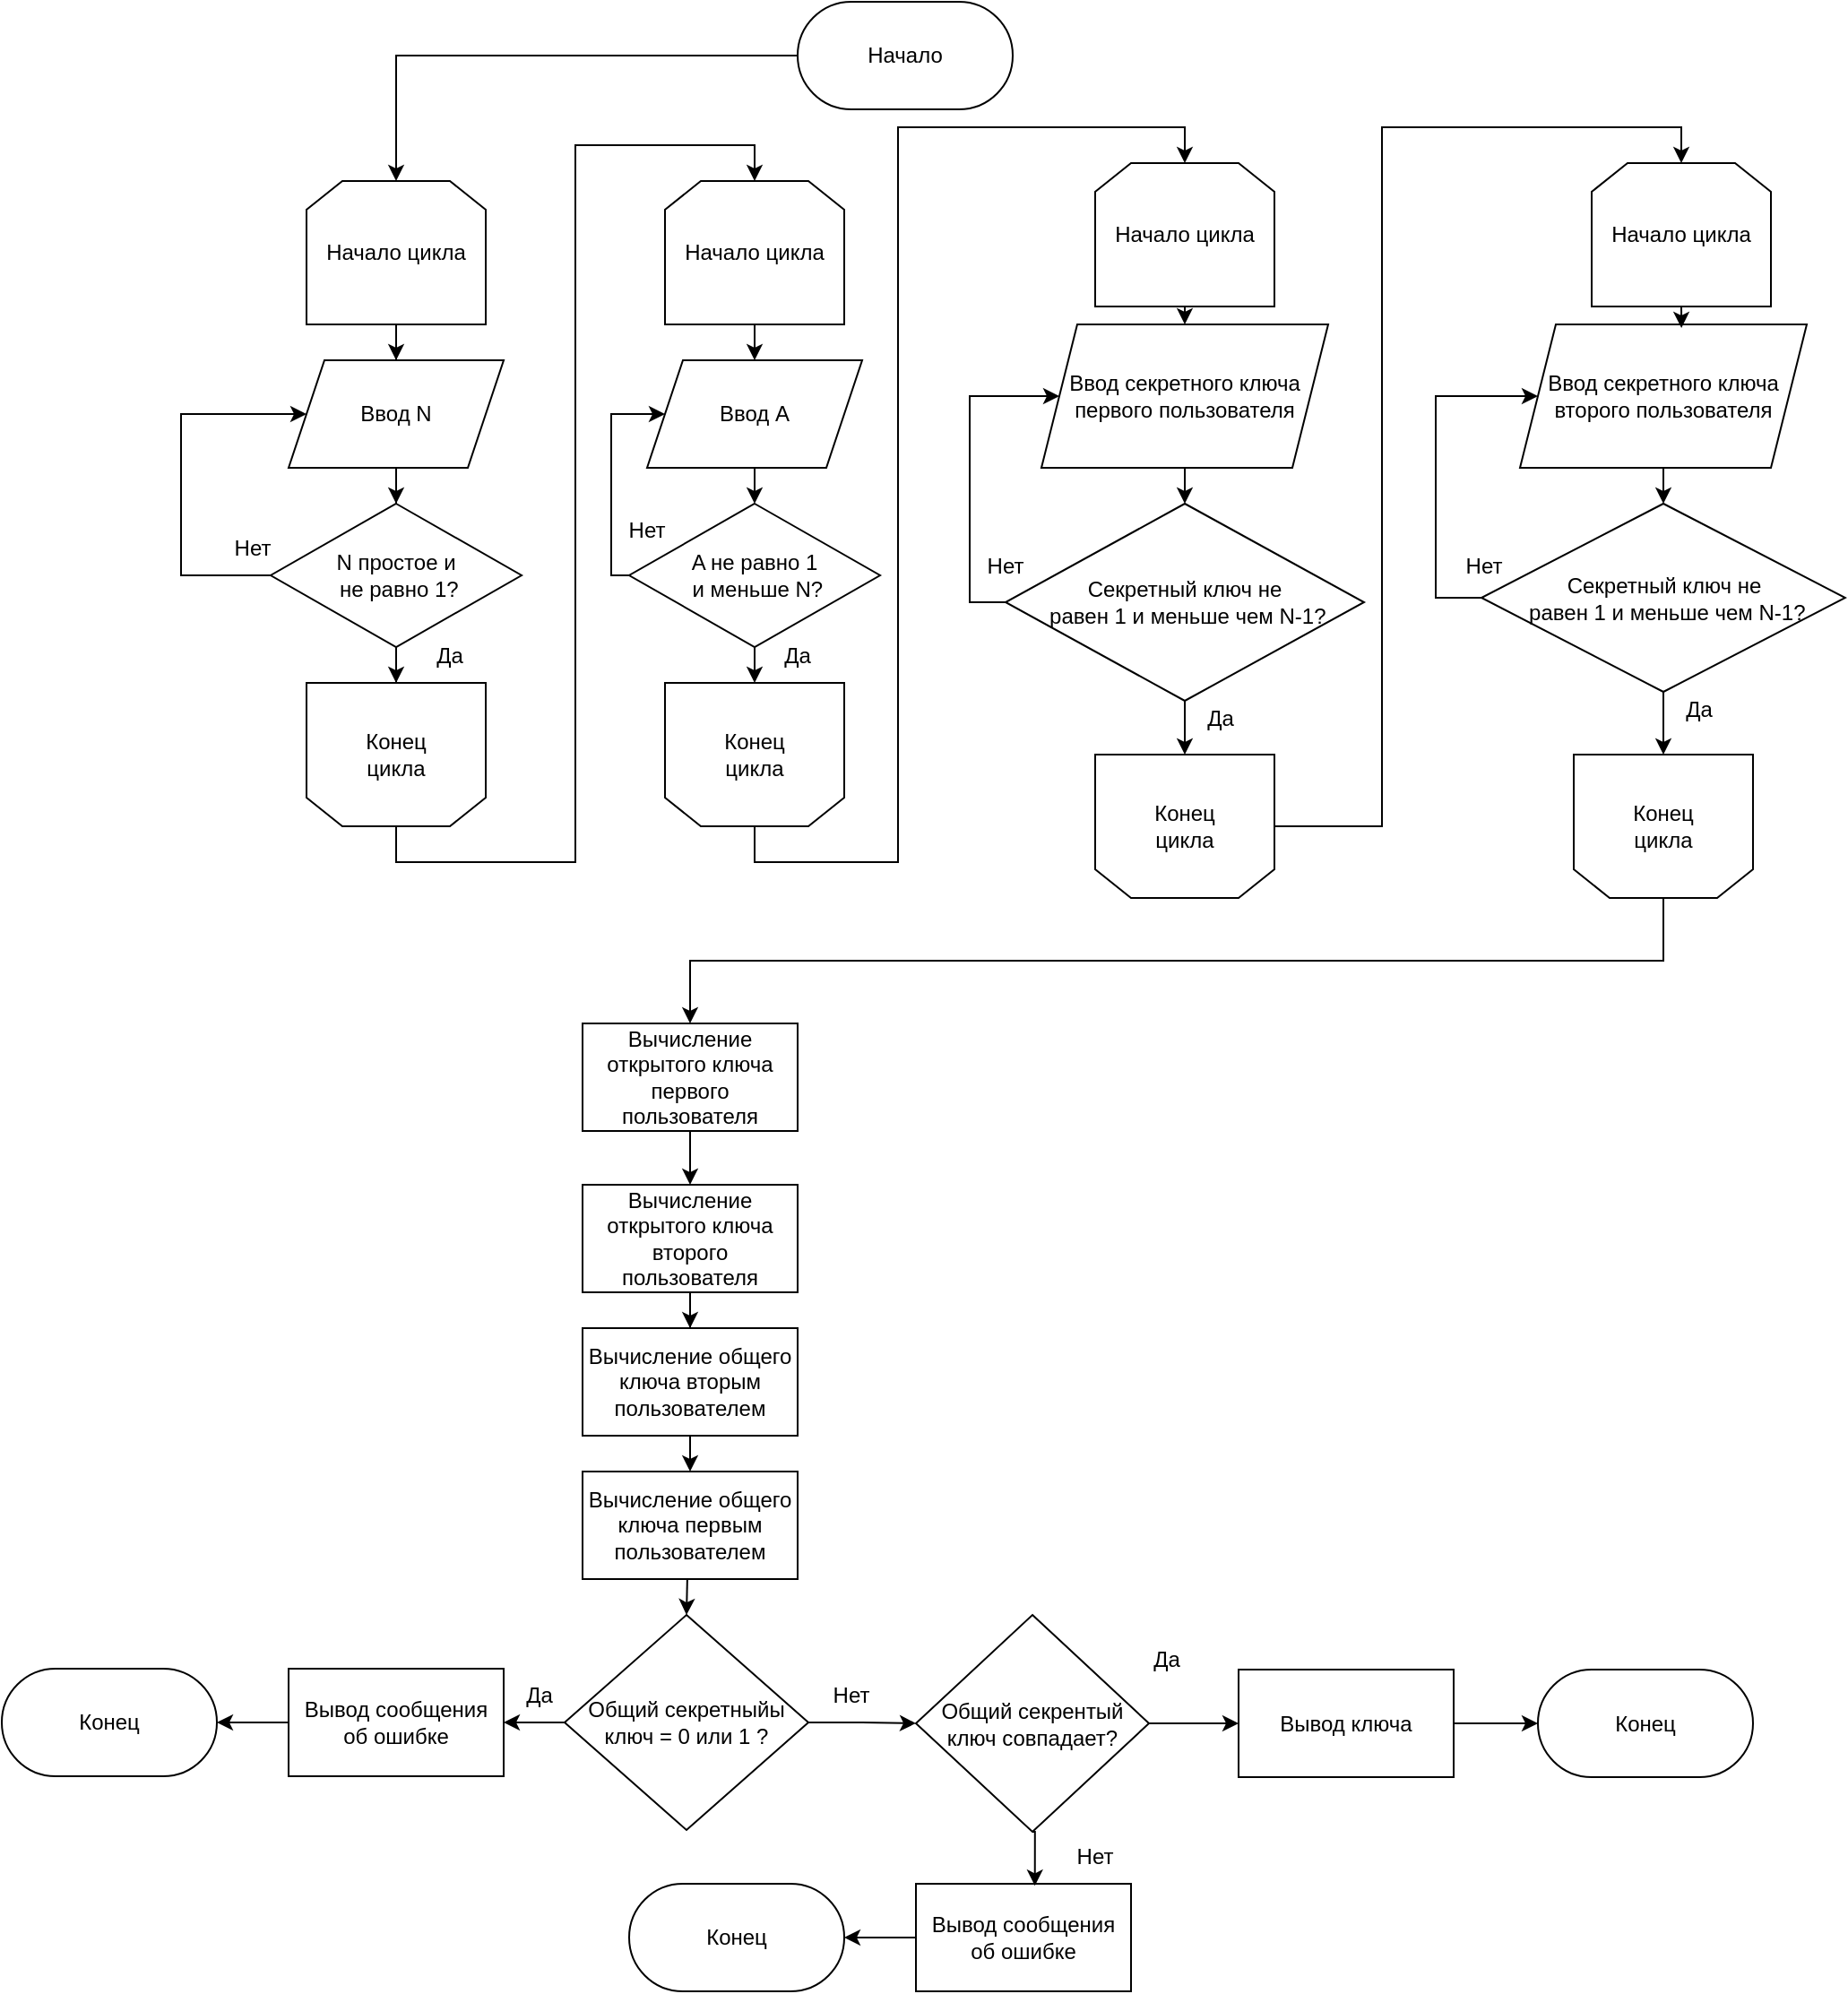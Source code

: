<mxfile version="24.4.0" type="device">
  <diagram name="Страница — 1" id="7cS_ZGU9RUxGeXQoG3cx">
    <mxGraphModel dx="3218" dy="1111" grid="1" gridSize="10" guides="1" tooltips="1" connect="1" arrows="1" fold="1" page="1" pageScale="1" pageWidth="827" pageHeight="1169" math="0" shadow="0">
      <root>
        <mxCell id="0" />
        <mxCell id="1" parent="0" />
        <mxCell id="BfiDkCIPKKRykMJfTdXN-30" style="edgeStyle=orthogonalEdgeStyle;rounded=0;orthogonalLoop=1;jettySize=auto;html=1;entryX=0.5;entryY=0;entryDx=0;entryDy=0;" edge="1" parent="1" source="BfiDkCIPKKRykMJfTdXN-1" target="BfiDkCIPKKRykMJfTdXN-2">
          <mxGeometry relative="1" as="geometry" />
        </mxCell>
        <mxCell id="BfiDkCIPKKRykMJfTdXN-1" value="Начало" style="rounded=1;whiteSpace=wrap;html=1;arcSize=50;" vertex="1" parent="1">
          <mxGeometry x="414" y="10" width="120" height="60" as="geometry" />
        </mxCell>
        <mxCell id="BfiDkCIPKKRykMJfTdXN-31" style="edgeStyle=orthogonalEdgeStyle;rounded=0;orthogonalLoop=1;jettySize=auto;html=1;" edge="1" parent="1" source="BfiDkCIPKKRykMJfTdXN-2" target="BfiDkCIPKKRykMJfTdXN-3">
          <mxGeometry relative="1" as="geometry" />
        </mxCell>
        <mxCell id="BfiDkCIPKKRykMJfTdXN-2" value="Начало цикла" style="shape=loopLimit;whiteSpace=wrap;html=1;" vertex="1" parent="1">
          <mxGeometry x="140" y="110" width="100" height="80" as="geometry" />
        </mxCell>
        <mxCell id="BfiDkCIPKKRykMJfTdXN-32" style="edgeStyle=orthogonalEdgeStyle;rounded=0;orthogonalLoop=1;jettySize=auto;html=1;exitX=0.5;exitY=1;exitDx=0;exitDy=0;" edge="1" parent="1" source="BfiDkCIPKKRykMJfTdXN-3" target="BfiDkCIPKKRykMJfTdXN-5">
          <mxGeometry relative="1" as="geometry" />
        </mxCell>
        <mxCell id="BfiDkCIPKKRykMJfTdXN-3" value="Ввод N" style="shape=parallelogram;perimeter=parallelogramPerimeter;whiteSpace=wrap;html=1;fixedSize=1;" vertex="1" parent="1">
          <mxGeometry x="130" y="210" width="120" height="60" as="geometry" />
        </mxCell>
        <mxCell id="BfiDkCIPKKRykMJfTdXN-33" style="edgeStyle=orthogonalEdgeStyle;rounded=0;orthogonalLoop=1;jettySize=auto;html=1;" edge="1" parent="1" source="BfiDkCIPKKRykMJfTdXN-5" target="BfiDkCIPKKRykMJfTdXN-6">
          <mxGeometry relative="1" as="geometry" />
        </mxCell>
        <mxCell id="BfiDkCIPKKRykMJfTdXN-34" style="edgeStyle=orthogonalEdgeStyle;rounded=0;orthogonalLoop=1;jettySize=auto;html=1;entryX=0;entryY=0.5;entryDx=0;entryDy=0;" edge="1" parent="1" source="BfiDkCIPKKRykMJfTdXN-5" target="BfiDkCIPKKRykMJfTdXN-3">
          <mxGeometry relative="1" as="geometry">
            <Array as="points">
              <mxPoint x="70" y="330" />
              <mxPoint x="70" y="240" />
            </Array>
          </mxGeometry>
        </mxCell>
        <mxCell id="BfiDkCIPKKRykMJfTdXN-5" value="N простое и&lt;div&gt;&amp;nbsp;не равно 1?&lt;/div&gt;" style="rhombus;whiteSpace=wrap;html=1;" vertex="1" parent="1">
          <mxGeometry x="120" y="290" width="140" height="80" as="geometry" />
        </mxCell>
        <mxCell id="BfiDkCIPKKRykMJfTdXN-48" style="edgeStyle=orthogonalEdgeStyle;rounded=0;orthogonalLoop=1;jettySize=auto;html=1;exitX=0.5;exitY=0;exitDx=0;exitDy=0;entryX=0.5;entryY=0;entryDx=0;entryDy=0;" edge="1" parent="1" source="BfiDkCIPKKRykMJfTdXN-6" target="BfiDkCIPKKRykMJfTdXN-8">
          <mxGeometry relative="1" as="geometry" />
        </mxCell>
        <mxCell id="BfiDkCIPKKRykMJfTdXN-6" value="" style="shape=loopLimit;whiteSpace=wrap;html=1;rotation=-180;" vertex="1" parent="1">
          <mxGeometry x="140" y="390" width="100" height="80" as="geometry" />
        </mxCell>
        <mxCell id="BfiDkCIPKKRykMJfTdXN-7" value="Конец цикла" style="text;html=1;align=center;verticalAlign=middle;whiteSpace=wrap;rounded=0;" vertex="1" parent="1">
          <mxGeometry x="160" y="415" width="60" height="30" as="geometry" />
        </mxCell>
        <mxCell id="BfiDkCIPKKRykMJfTdXN-43" style="edgeStyle=orthogonalEdgeStyle;rounded=0;orthogonalLoop=1;jettySize=auto;html=1;exitX=0.5;exitY=1;exitDx=0;exitDy=0;entryX=0.5;entryY=0;entryDx=0;entryDy=0;" edge="1" parent="1" source="BfiDkCIPKKRykMJfTdXN-8" target="BfiDkCIPKKRykMJfTdXN-9">
          <mxGeometry relative="1" as="geometry" />
        </mxCell>
        <mxCell id="BfiDkCIPKKRykMJfTdXN-8" value="Начало цикла" style="shape=loopLimit;whiteSpace=wrap;html=1;" vertex="1" parent="1">
          <mxGeometry x="340" y="110" width="100" height="80" as="geometry" />
        </mxCell>
        <mxCell id="BfiDkCIPKKRykMJfTdXN-42" style="edgeStyle=orthogonalEdgeStyle;rounded=0;orthogonalLoop=1;jettySize=auto;html=1;exitX=0.5;exitY=1;exitDx=0;exitDy=0;entryX=0.5;entryY=0;entryDx=0;entryDy=0;" edge="1" parent="1" source="BfiDkCIPKKRykMJfTdXN-9" target="BfiDkCIPKKRykMJfTdXN-10">
          <mxGeometry relative="1" as="geometry" />
        </mxCell>
        <mxCell id="BfiDkCIPKKRykMJfTdXN-9" value="Ввод А" style="shape=parallelogram;perimeter=parallelogramPerimeter;whiteSpace=wrap;html=1;fixedSize=1;" vertex="1" parent="1">
          <mxGeometry x="330" y="210" width="120" height="60" as="geometry" />
        </mxCell>
        <mxCell id="BfiDkCIPKKRykMJfTdXN-37" style="edgeStyle=orthogonalEdgeStyle;rounded=0;orthogonalLoop=1;jettySize=auto;html=1;entryX=0;entryY=0.5;entryDx=0;entryDy=0;" edge="1" parent="1" source="BfiDkCIPKKRykMJfTdXN-10" target="BfiDkCIPKKRykMJfTdXN-9">
          <mxGeometry relative="1" as="geometry">
            <Array as="points">
              <mxPoint x="310" y="330" />
              <mxPoint x="310" y="240" />
            </Array>
          </mxGeometry>
        </mxCell>
        <mxCell id="BfiDkCIPKKRykMJfTdXN-39" style="edgeStyle=orthogonalEdgeStyle;rounded=0;orthogonalLoop=1;jettySize=auto;html=1;exitX=0.5;exitY=1;exitDx=0;exitDy=0;entryX=0.5;entryY=1;entryDx=0;entryDy=0;" edge="1" parent="1" source="BfiDkCIPKKRykMJfTdXN-10" target="BfiDkCIPKKRykMJfTdXN-11">
          <mxGeometry relative="1" as="geometry" />
        </mxCell>
        <mxCell id="BfiDkCIPKKRykMJfTdXN-10" value="A не равно 1&lt;div&gt;&amp;nbsp;и меньше N?&lt;/div&gt;" style="rhombus;whiteSpace=wrap;html=1;" vertex="1" parent="1">
          <mxGeometry x="320" y="290" width="140" height="80" as="geometry" />
        </mxCell>
        <mxCell id="BfiDkCIPKKRykMJfTdXN-49" style="edgeStyle=orthogonalEdgeStyle;rounded=0;orthogonalLoop=1;jettySize=auto;html=1;exitX=0.5;exitY=0;exitDx=0;exitDy=0;entryX=0.5;entryY=0;entryDx=0;entryDy=0;" edge="1" parent="1" source="BfiDkCIPKKRykMJfTdXN-11" target="BfiDkCIPKKRykMJfTdXN-13">
          <mxGeometry relative="1" as="geometry">
            <Array as="points">
              <mxPoint x="390" y="490" />
              <mxPoint x="470" y="490" />
              <mxPoint x="470" y="80" />
              <mxPoint x="630" y="80" />
            </Array>
          </mxGeometry>
        </mxCell>
        <mxCell id="BfiDkCIPKKRykMJfTdXN-11" value="" style="shape=loopLimit;whiteSpace=wrap;html=1;rotation=-180;" vertex="1" parent="1">
          <mxGeometry x="340" y="390" width="100" height="80" as="geometry" />
        </mxCell>
        <mxCell id="BfiDkCIPKKRykMJfTdXN-12" value="Конец цикла" style="text;html=1;align=center;verticalAlign=middle;whiteSpace=wrap;rounded=0;" vertex="1" parent="1">
          <mxGeometry x="360" y="415" width="60" height="30" as="geometry" />
        </mxCell>
        <mxCell id="BfiDkCIPKKRykMJfTdXN-44" style="edgeStyle=orthogonalEdgeStyle;rounded=0;orthogonalLoop=1;jettySize=auto;html=1;exitX=0.5;exitY=1;exitDx=0;exitDy=0;entryX=0.5;entryY=0;entryDx=0;entryDy=0;" edge="1" parent="1" source="BfiDkCIPKKRykMJfTdXN-13" target="BfiDkCIPKKRykMJfTdXN-14">
          <mxGeometry relative="1" as="geometry" />
        </mxCell>
        <mxCell id="BfiDkCIPKKRykMJfTdXN-13" value="Начало цикла" style="shape=loopLimit;whiteSpace=wrap;html=1;" vertex="1" parent="1">
          <mxGeometry x="580" y="100" width="100" height="80" as="geometry" />
        </mxCell>
        <mxCell id="BfiDkCIPKKRykMJfTdXN-41" style="edgeStyle=orthogonalEdgeStyle;rounded=0;orthogonalLoop=1;jettySize=auto;html=1;exitX=0.5;exitY=1;exitDx=0;exitDy=0;entryX=0.5;entryY=0;entryDx=0;entryDy=0;" edge="1" parent="1" source="BfiDkCIPKKRykMJfTdXN-14" target="BfiDkCIPKKRykMJfTdXN-15">
          <mxGeometry relative="1" as="geometry" />
        </mxCell>
        <mxCell id="BfiDkCIPKKRykMJfTdXN-14" value="Ввод секретного ключа первого пользователя" style="shape=parallelogram;perimeter=parallelogramPerimeter;whiteSpace=wrap;html=1;fixedSize=1;" vertex="1" parent="1">
          <mxGeometry x="550" y="190" width="160" height="80" as="geometry" />
        </mxCell>
        <mxCell id="BfiDkCIPKKRykMJfTdXN-40" style="edgeStyle=orthogonalEdgeStyle;rounded=0;orthogonalLoop=1;jettySize=auto;html=1;exitX=0.5;exitY=1;exitDx=0;exitDy=0;entryX=0.5;entryY=1;entryDx=0;entryDy=0;" edge="1" parent="1" source="BfiDkCIPKKRykMJfTdXN-15" target="BfiDkCIPKKRykMJfTdXN-16">
          <mxGeometry relative="1" as="geometry" />
        </mxCell>
        <mxCell id="BfiDkCIPKKRykMJfTdXN-62" style="edgeStyle=orthogonalEdgeStyle;rounded=0;orthogonalLoop=1;jettySize=auto;html=1;entryX=0;entryY=0.5;entryDx=0;entryDy=0;" edge="1" parent="1" source="BfiDkCIPKKRykMJfTdXN-15" target="BfiDkCIPKKRykMJfTdXN-14">
          <mxGeometry relative="1" as="geometry">
            <Array as="points">
              <mxPoint x="510" y="345" />
              <mxPoint x="510" y="230" />
            </Array>
          </mxGeometry>
        </mxCell>
        <mxCell id="BfiDkCIPKKRykMJfTdXN-15" value="Секретный ключ не&lt;div&gt;&amp;nbsp;равен 1 и меньше чем N-1?&lt;/div&gt;" style="rhombus;whiteSpace=wrap;html=1;" vertex="1" parent="1">
          <mxGeometry x="530" y="290" width="200" height="110" as="geometry" />
        </mxCell>
        <mxCell id="BfiDkCIPKKRykMJfTdXN-50" style="edgeStyle=orthogonalEdgeStyle;rounded=0;orthogonalLoop=1;jettySize=auto;html=1;entryX=0.5;entryY=0;entryDx=0;entryDy=0;" edge="1" parent="1" source="BfiDkCIPKKRykMJfTdXN-16" target="BfiDkCIPKKRykMJfTdXN-18">
          <mxGeometry relative="1" as="geometry">
            <Array as="points">
              <mxPoint x="740" y="470" />
              <mxPoint x="740" y="80" />
              <mxPoint x="907" y="80" />
            </Array>
          </mxGeometry>
        </mxCell>
        <mxCell id="BfiDkCIPKKRykMJfTdXN-16" value="" style="shape=loopLimit;whiteSpace=wrap;html=1;rotation=-180;" vertex="1" parent="1">
          <mxGeometry x="580" y="430" width="100" height="80" as="geometry" />
        </mxCell>
        <mxCell id="BfiDkCIPKKRykMJfTdXN-17" value="Конец цикла" style="text;html=1;align=center;verticalAlign=middle;whiteSpace=wrap;rounded=0;" vertex="1" parent="1">
          <mxGeometry x="600" y="455" width="60" height="30" as="geometry" />
        </mxCell>
        <mxCell id="BfiDkCIPKKRykMJfTdXN-18" value="Начало цикла" style="shape=loopLimit;whiteSpace=wrap;html=1;" vertex="1" parent="1">
          <mxGeometry x="857" y="100" width="100" height="80" as="geometry" />
        </mxCell>
        <mxCell id="BfiDkCIPKKRykMJfTdXN-46" style="edgeStyle=orthogonalEdgeStyle;rounded=0;orthogonalLoop=1;jettySize=auto;html=1;exitX=0.5;exitY=1;exitDx=0;exitDy=0;entryX=0.5;entryY=0;entryDx=0;entryDy=0;" edge="1" parent="1" source="BfiDkCIPKKRykMJfTdXN-19" target="BfiDkCIPKKRykMJfTdXN-20">
          <mxGeometry relative="1" as="geometry" />
        </mxCell>
        <mxCell id="BfiDkCIPKKRykMJfTdXN-19" value="Ввод секретного ключа второго пользователя" style="shape=parallelogram;perimeter=parallelogramPerimeter;whiteSpace=wrap;html=1;fixedSize=1;" vertex="1" parent="1">
          <mxGeometry x="817" y="190" width="160" height="80" as="geometry" />
        </mxCell>
        <mxCell id="BfiDkCIPKKRykMJfTdXN-47" style="edgeStyle=orthogonalEdgeStyle;rounded=0;orthogonalLoop=1;jettySize=auto;html=1;exitX=0.5;exitY=1;exitDx=0;exitDy=0;entryX=0.5;entryY=1;entryDx=0;entryDy=0;" edge="1" parent="1" source="BfiDkCIPKKRykMJfTdXN-20" target="BfiDkCIPKKRykMJfTdXN-21">
          <mxGeometry relative="1" as="geometry" />
        </mxCell>
        <mxCell id="BfiDkCIPKKRykMJfTdXN-63" style="edgeStyle=orthogonalEdgeStyle;rounded=0;orthogonalLoop=1;jettySize=auto;html=1;entryX=0;entryY=0.5;entryDx=0;entryDy=0;" edge="1" parent="1" source="BfiDkCIPKKRykMJfTdXN-20" target="BfiDkCIPKKRykMJfTdXN-19">
          <mxGeometry relative="1" as="geometry">
            <Array as="points">
              <mxPoint x="770" y="342.5" />
              <mxPoint x="770" y="230" />
            </Array>
          </mxGeometry>
        </mxCell>
        <mxCell id="BfiDkCIPKKRykMJfTdXN-20" value="Секретный ключ не&lt;div&gt;&amp;nbsp;равен 1 и меньше чем N-1?&lt;/div&gt;" style="rhombus;whiteSpace=wrap;html=1;" vertex="1" parent="1">
          <mxGeometry x="795.5" y="290" width="203" height="105" as="geometry" />
        </mxCell>
        <mxCell id="BfiDkCIPKKRykMJfTdXN-51" style="edgeStyle=orthogonalEdgeStyle;rounded=0;orthogonalLoop=1;jettySize=auto;html=1;exitX=0.5;exitY=0;exitDx=0;exitDy=0;" edge="1" parent="1" source="BfiDkCIPKKRykMJfTdXN-21" target="BfiDkCIPKKRykMJfTdXN-23">
          <mxGeometry relative="1" as="geometry" />
        </mxCell>
        <mxCell id="BfiDkCIPKKRykMJfTdXN-21" value="" style="shape=loopLimit;whiteSpace=wrap;html=1;rotation=-180;" vertex="1" parent="1">
          <mxGeometry x="847" y="430" width="100" height="80" as="geometry" />
        </mxCell>
        <mxCell id="BfiDkCIPKKRykMJfTdXN-22" value="Конец цикла" style="text;html=1;align=center;verticalAlign=middle;whiteSpace=wrap;rounded=0;" vertex="1" parent="1">
          <mxGeometry x="867" y="455" width="60" height="30" as="geometry" />
        </mxCell>
        <mxCell id="BfiDkCIPKKRykMJfTdXN-52" style="edgeStyle=orthogonalEdgeStyle;rounded=0;orthogonalLoop=1;jettySize=auto;html=1;entryX=0.5;entryY=0;entryDx=0;entryDy=0;" edge="1" parent="1" source="BfiDkCIPKKRykMJfTdXN-23" target="BfiDkCIPKKRykMJfTdXN-25">
          <mxGeometry relative="1" as="geometry" />
        </mxCell>
        <mxCell id="BfiDkCIPKKRykMJfTdXN-23" value="Вычисление открытого ключа первого пользователя" style="rounded=0;whiteSpace=wrap;html=1;" vertex="1" parent="1">
          <mxGeometry x="294" y="580" width="120" height="60" as="geometry" />
        </mxCell>
        <mxCell id="BfiDkCIPKKRykMJfTdXN-53" value="" style="edgeStyle=orthogonalEdgeStyle;rounded=0;orthogonalLoop=1;jettySize=auto;html=1;" edge="1" parent="1" source="BfiDkCIPKKRykMJfTdXN-25" target="BfiDkCIPKKRykMJfTdXN-26">
          <mxGeometry relative="1" as="geometry" />
        </mxCell>
        <mxCell id="BfiDkCIPKKRykMJfTdXN-25" value="Вычисление открытого ключа второго пользователя" style="rounded=0;whiteSpace=wrap;html=1;" vertex="1" parent="1">
          <mxGeometry x="294" y="670" width="120" height="60" as="geometry" />
        </mxCell>
        <mxCell id="BfiDkCIPKKRykMJfTdXN-55" style="edgeStyle=orthogonalEdgeStyle;rounded=0;orthogonalLoop=1;jettySize=auto;html=1;exitX=0.5;exitY=1;exitDx=0;exitDy=0;entryX=0.5;entryY=0;entryDx=0;entryDy=0;" edge="1" parent="1" source="BfiDkCIPKKRykMJfTdXN-26" target="BfiDkCIPKKRykMJfTdXN-27">
          <mxGeometry relative="1" as="geometry" />
        </mxCell>
        <mxCell id="BfiDkCIPKKRykMJfTdXN-26" value="Вычисление общего ключа вторым пользователем" style="rounded=0;whiteSpace=wrap;html=1;" vertex="1" parent="1">
          <mxGeometry x="294" y="750" width="120" height="60" as="geometry" />
        </mxCell>
        <mxCell id="BfiDkCIPKKRykMJfTdXN-56" value="" style="edgeStyle=orthogonalEdgeStyle;rounded=0;orthogonalLoop=1;jettySize=auto;html=1;entryX=0.5;entryY=0;entryDx=0;entryDy=0;exitX=0.487;exitY=1.003;exitDx=0;exitDy=0;exitPerimeter=0;" edge="1" parent="1" source="BfiDkCIPKKRykMJfTdXN-27" target="BfiDkCIPKKRykMJfTdXN-28">
          <mxGeometry relative="1" as="geometry">
            <Array as="points" />
          </mxGeometry>
        </mxCell>
        <mxCell id="BfiDkCIPKKRykMJfTdXN-27" value="Вычисление общего ключа первым пользователем" style="rounded=0;whiteSpace=wrap;html=1;" vertex="1" parent="1">
          <mxGeometry x="294" y="830" width="120" height="60" as="geometry" />
        </mxCell>
        <mxCell id="BfiDkCIPKKRykMJfTdXN-59" value="" style="edgeStyle=orthogonalEdgeStyle;rounded=0;orthogonalLoop=1;jettySize=auto;html=1;" edge="1" parent="1" source="BfiDkCIPKKRykMJfTdXN-28" target="BfiDkCIPKKRykMJfTdXN-57">
          <mxGeometry relative="1" as="geometry" />
        </mxCell>
        <mxCell id="BfiDkCIPKKRykMJfTdXN-70" value="" style="edgeStyle=orthogonalEdgeStyle;rounded=0;orthogonalLoop=1;jettySize=auto;html=1;" edge="1" parent="1" source="BfiDkCIPKKRykMJfTdXN-28" target="BfiDkCIPKKRykMJfTdXN-29">
          <mxGeometry relative="1" as="geometry" />
        </mxCell>
        <mxCell id="BfiDkCIPKKRykMJfTdXN-28" value="Общий секретныйы ключ = 0 или 1 ?" style="rhombus;whiteSpace=wrap;html=1;" vertex="1" parent="1">
          <mxGeometry x="284" y="910" width="136" height="120" as="geometry" />
        </mxCell>
        <mxCell id="BfiDkCIPKKRykMJfTdXN-80" value="" style="edgeStyle=orthogonalEdgeStyle;rounded=0;orthogonalLoop=1;jettySize=auto;html=1;" edge="1" parent="1" source="BfiDkCIPKKRykMJfTdXN-29" target="BfiDkCIPKKRykMJfTdXN-78">
          <mxGeometry relative="1" as="geometry" />
        </mxCell>
        <mxCell id="BfiDkCIPKKRykMJfTdXN-29" value="Общий секрентый ключ совпадает?" style="rhombus;whiteSpace=wrap;html=1;" vertex="1" parent="1">
          <mxGeometry x="480" y="910" width="130" height="121" as="geometry" />
        </mxCell>
        <mxCell id="BfiDkCIPKKRykMJfTdXN-35" value="Нет" style="text;html=1;align=center;verticalAlign=middle;whiteSpace=wrap;rounded=0;" vertex="1" parent="1">
          <mxGeometry x="80" y="300" width="60" height="30" as="geometry" />
        </mxCell>
        <mxCell id="BfiDkCIPKKRykMJfTdXN-36" value="Да" style="text;html=1;align=center;verticalAlign=middle;whiteSpace=wrap;rounded=0;" vertex="1" parent="1">
          <mxGeometry x="190" y="360" width="60" height="30" as="geometry" />
        </mxCell>
        <mxCell id="BfiDkCIPKKRykMJfTdXN-38" value="Нет" style="text;html=1;align=center;verticalAlign=middle;whiteSpace=wrap;rounded=0;" vertex="1" parent="1">
          <mxGeometry x="300" y="290" width="60" height="30" as="geometry" />
        </mxCell>
        <mxCell id="BfiDkCIPKKRykMJfTdXN-45" style="edgeStyle=orthogonalEdgeStyle;rounded=0;orthogonalLoop=1;jettySize=auto;html=1;exitX=0.5;exitY=1;exitDx=0;exitDy=0;entryX=0.563;entryY=0.025;entryDx=0;entryDy=0;entryPerimeter=0;" edge="1" parent="1" source="BfiDkCIPKKRykMJfTdXN-18" target="BfiDkCIPKKRykMJfTdXN-19">
          <mxGeometry relative="1" as="geometry" />
        </mxCell>
        <mxCell id="BfiDkCIPKKRykMJfTdXN-60" value="" style="edgeStyle=orthogonalEdgeStyle;rounded=0;orthogonalLoop=1;jettySize=auto;html=1;" edge="1" parent="1" source="BfiDkCIPKKRykMJfTdXN-57" target="BfiDkCIPKKRykMJfTdXN-58">
          <mxGeometry relative="1" as="geometry" />
        </mxCell>
        <mxCell id="BfiDkCIPKKRykMJfTdXN-57" value="Вывод сообщения об ошибке" style="rounded=0;whiteSpace=wrap;html=1;" vertex="1" parent="1">
          <mxGeometry x="130" y="940" width="120" height="60" as="geometry" />
        </mxCell>
        <mxCell id="BfiDkCIPKKRykMJfTdXN-58" value="Конец" style="rounded=1;whiteSpace=wrap;html=1;arcSize=50;" vertex="1" parent="1">
          <mxGeometry x="-30" y="940" width="120" height="60" as="geometry" />
        </mxCell>
        <mxCell id="BfiDkCIPKKRykMJfTdXN-61" value="Нет" style="text;html=1;align=center;verticalAlign=middle;whiteSpace=wrap;rounded=0;" vertex="1" parent="1">
          <mxGeometry x="500" y="310" width="60" height="30" as="geometry" />
        </mxCell>
        <mxCell id="BfiDkCIPKKRykMJfTdXN-64" value="Нет" style="text;html=1;align=center;verticalAlign=middle;whiteSpace=wrap;rounded=0;" vertex="1" parent="1">
          <mxGeometry x="767" y="310" width="60" height="30" as="geometry" />
        </mxCell>
        <mxCell id="BfiDkCIPKKRykMJfTdXN-65" value="Да" style="text;html=1;align=center;verticalAlign=middle;whiteSpace=wrap;rounded=0;" vertex="1" parent="1">
          <mxGeometry x="384" y="360" width="60" height="30" as="geometry" />
        </mxCell>
        <mxCell id="BfiDkCIPKKRykMJfTdXN-66" value="Да" style="text;html=1;align=center;verticalAlign=middle;whiteSpace=wrap;rounded=0;" vertex="1" parent="1">
          <mxGeometry x="620" y="395" width="60" height="30" as="geometry" />
        </mxCell>
        <mxCell id="BfiDkCIPKKRykMJfTdXN-67" value="Да" style="text;html=1;align=center;verticalAlign=middle;whiteSpace=wrap;rounded=0;" vertex="1" parent="1">
          <mxGeometry x="887" y="390" width="60" height="30" as="geometry" />
        </mxCell>
        <mxCell id="BfiDkCIPKKRykMJfTdXN-68" value="Нет" style="text;html=1;align=center;verticalAlign=middle;whiteSpace=wrap;rounded=0;" vertex="1" parent="1">
          <mxGeometry x="414" y="940" width="60" height="30" as="geometry" />
        </mxCell>
        <mxCell id="BfiDkCIPKKRykMJfTdXN-69" value="Да" style="text;html=1;align=center;verticalAlign=middle;whiteSpace=wrap;rounded=0;" vertex="1" parent="1">
          <mxGeometry x="240" y="940" width="60" height="30" as="geometry" />
        </mxCell>
        <mxCell id="BfiDkCIPKKRykMJfTdXN-71" value="Да" style="text;html=1;align=center;verticalAlign=middle;whiteSpace=wrap;rounded=0;" vertex="1" parent="1">
          <mxGeometry x="590" y="920" width="60" height="30" as="geometry" />
        </mxCell>
        <mxCell id="BfiDkCIPKKRykMJfTdXN-72" value="" style="edgeStyle=orthogonalEdgeStyle;rounded=0;orthogonalLoop=1;jettySize=auto;html=1;" edge="1" parent="1" source="BfiDkCIPKKRykMJfTdXN-73" target="BfiDkCIPKKRykMJfTdXN-74">
          <mxGeometry relative="1" as="geometry" />
        </mxCell>
        <mxCell id="BfiDkCIPKKRykMJfTdXN-73" value="Вывод сообщения об ошибке" style="rounded=0;whiteSpace=wrap;html=1;" vertex="1" parent="1">
          <mxGeometry x="480" y="1060" width="120" height="60" as="geometry" />
        </mxCell>
        <mxCell id="BfiDkCIPKKRykMJfTdXN-74" value="Конец" style="rounded=1;whiteSpace=wrap;html=1;arcSize=50;" vertex="1" parent="1">
          <mxGeometry x="320" y="1060" width="120" height="60" as="geometry" />
        </mxCell>
        <mxCell id="BfiDkCIPKKRykMJfTdXN-75" style="edgeStyle=orthogonalEdgeStyle;rounded=0;orthogonalLoop=1;jettySize=auto;html=1;exitX=0.5;exitY=1;exitDx=0;exitDy=0;entryX=0.553;entryY=0.019;entryDx=0;entryDy=0;entryPerimeter=0;" edge="1" parent="1" source="BfiDkCIPKKRykMJfTdXN-29" target="BfiDkCIPKKRykMJfTdXN-73">
          <mxGeometry relative="1" as="geometry" />
        </mxCell>
        <mxCell id="BfiDkCIPKKRykMJfTdXN-76" value="Нет" style="text;html=1;align=center;verticalAlign=middle;whiteSpace=wrap;rounded=0;" vertex="1" parent="1">
          <mxGeometry x="550" y="1030" width="60" height="30" as="geometry" />
        </mxCell>
        <mxCell id="BfiDkCIPKKRykMJfTdXN-77" value="" style="edgeStyle=orthogonalEdgeStyle;rounded=0;orthogonalLoop=1;jettySize=auto;html=1;" edge="1" parent="1" source="BfiDkCIPKKRykMJfTdXN-78" target="BfiDkCIPKKRykMJfTdXN-79">
          <mxGeometry relative="1" as="geometry" />
        </mxCell>
        <mxCell id="BfiDkCIPKKRykMJfTdXN-78" value="Вывод ключа" style="rounded=0;whiteSpace=wrap;html=1;" vertex="1" parent="1">
          <mxGeometry x="660" y="940.5" width="120" height="60" as="geometry" />
        </mxCell>
        <mxCell id="BfiDkCIPKKRykMJfTdXN-79" value="Конец" style="rounded=1;whiteSpace=wrap;html=1;arcSize=50;" vertex="1" parent="1">
          <mxGeometry x="827" y="940.5" width="120" height="60" as="geometry" />
        </mxCell>
      </root>
    </mxGraphModel>
  </diagram>
</mxfile>
